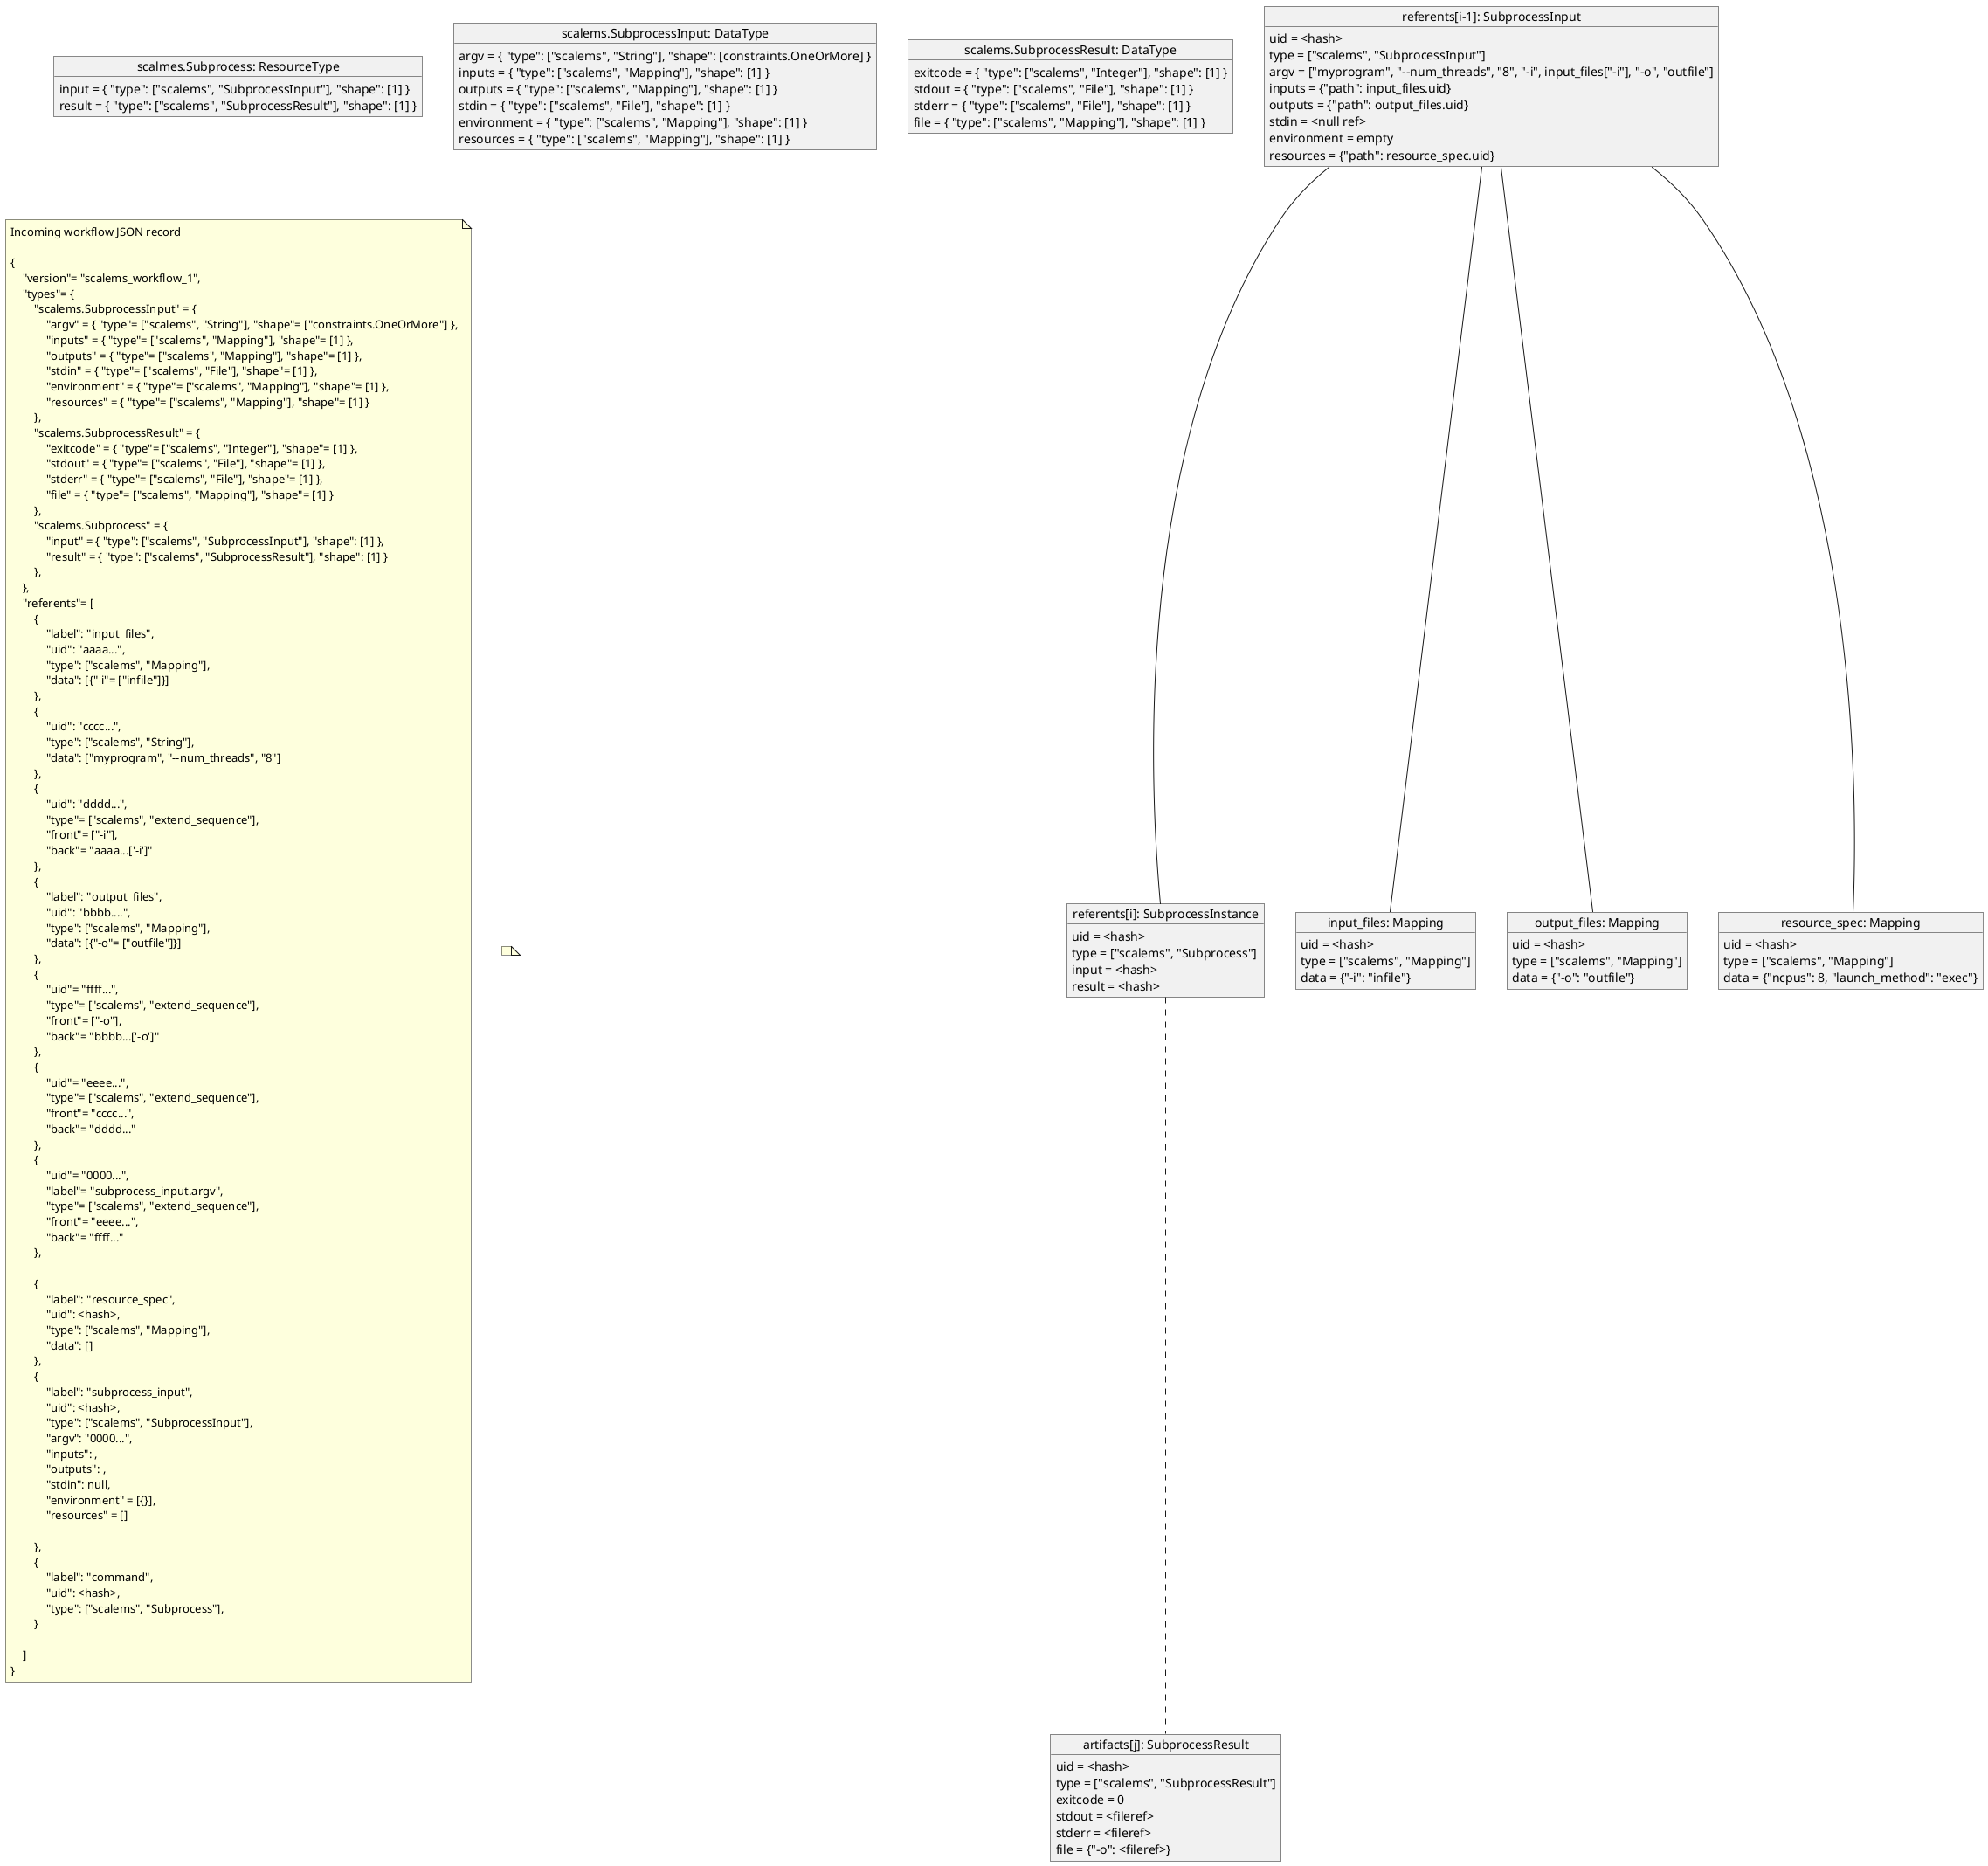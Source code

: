 'WIP: Represent a command line task with more complicated dependency relationships.
@startuml

object "referents[i]: SubprocessInstance" as instance
instance : uid = <hash>
instance : type = ["scalems", "Subprocess"]
instance : input = <hash>
instance : result = <hash>

object "referents[i-1]: SubprocessInput" as input
input : uid = <hash>
input : type = ["scalems", "SubprocessInput"]
input : argv = ["myprogram", "--num_threads", "8", "-i", input_files["-i"], "-o", "outfile"]
input : inputs = {"path": input_files.uid}
input : outputs = {"path": output_files.uid}
input : stdin = <null ref>
input : environment = empty
input : resources = {"path": resource_spec.uid}

object "artifacts[j]: SubprocessResult" as result
result : uid = <hash>
result : type = ["scalems", "SubprocessResult"]
result : exitcode = 0
result : stdout = <fileref>
result : stderr = <fileref>
result : file = {"-o": <fileref>}

object "input_files: Mapping" as input_files
input_files : uid = <hash>
input_files : type = ["scalems", "Mapping"]
input_files : data = {"-i": "infile"}

object "output_files: Mapping" as output_files
output_files : uid = <hash>
output_files : type = ["scalems", "Mapping"]
output_files : data = {"-o": "outfile"}

object "resource_spec: Mapping" as resources
resources : uid = <hash>
resources : type = ["scalems", "Mapping"]
resources : data = {"ncpus": 8, "launch_method": "exec"}

input -- instance
instance .. result
input -- input_files
input -- output_files
input -- resources

object "scalmes.Subprocess: ResourceType" as subprocesstype
subprocesstype : input = { "type": ["scalems", "SubprocessInput"], "shape": [1] }
subprocesstype : result = { "type": ["scalems", "SubprocessResult"], "shape": [1] }

object "scalems.SubprocessInput: DataType" as input_type
input_type : argv = { "type": ["scalems", "String"], "shape": [constraints.OneOrMore] }
input_type : inputs = { "type": ["scalems", "Mapping"], "shape": [1] }
input_type : outputs = { "type": ["scalems", "Mapping"], "shape": [1] }
input_type : stdin = { "type": ["scalems", "File"], "shape": [1] }
input_type : environment = { "type": ["scalems", "Mapping"], "shape": [1] }
input_type : resources = { "type": ["scalems", "Mapping"], "shape": [1] }

object "scalems.SubprocessResult: DataType" as result_type
result_type : exitcode = { "type": ["scalems", "Integer"], "shape": [1] }
result_type : stdout = { "type": ["scalems", "File"], "shape": [1] }
result_type : stderr = { "type": ["scalems", "File"], "shape": [1] }
result_type : file = { "type": ["scalems", "Mapping"], "shape": [1] }


note as N1
Incoming workflow JSON record

{
    "version"= "scalems_workflow_1",
    "types"= {
        "scalems.SubprocessInput" = {
            "argv" = { "type"= ["scalems", "String"], "shape"= ["constraints.OneOrMore"] },
            "inputs" = { "type"= ["scalems", "Mapping"], "shape"= [1] },
            "outputs" = { "type"= ["scalems", "Mapping"], "shape"= [1] },
            "stdin" = { "type"= ["scalems", "File"], "shape"= [1] },
            "environment" = { "type"= ["scalems", "Mapping"], "shape"= [1] },
            "resources" = { "type"= ["scalems", "Mapping"], "shape"= [1] }
        },
        "scalems.SubprocessResult" = {
            "exitcode" = { "type"= ["scalems", "Integer"], "shape"= [1] },
            "stdout" = { "type"= ["scalems", "File"], "shape"= [1] },
            "stderr" = { "type"= ["scalems", "File"], "shape"= [1] },
            "file" = { "type"= ["scalems", "Mapping"], "shape"= [1] }
        },
        "scalems.Subprocess" = {
            "input" = { "type": ["scalems", "SubprocessInput"], "shape": [1] },
            "result" = { "type": ["scalems", "SubprocessResult"], "shape": [1] }
        },
    },
    "referents"= [
        {
            "label": "input_files",
            "uid": "aaaa...",
            "type": ["scalems", "Mapping"],
            "data": [{"-i"= ["infile"]}]
        },
        {
            "uid": "cccc...",
            "type": ["scalems", "String"],
            "data": ["myprogram", "--num_threads", "8"]
        },
        {
            "uid": "dddd...",
            "type"= ["scalems", "extend_sequence"],
            "front"= ["-i"],
            "back"= "aaaa...['-i']"
        },
        {
            "label": "output_files",
            "uid": "bbbb....",
            "type": ["scalems", "Mapping"],
            "data": [{"-o"= ["outfile"]}]
        },
        {
            "uid"= "ffff...",
            "type"= ["scalems", "extend_sequence"],
            "front"= ["-o"],
            "back"= "bbbb...['-o']"
        },
        {
            "uid"= "eeee...",
            "type"= ["scalems", "extend_sequence"],
            "front"= "cccc...",
            "back"= "dddd..."
        },
        {
            "uid"= "0000...",
            "label"= "subprocess_input.argv",
            "type"= ["scalems", "extend_sequence"],
            "front"= "eeee...",
            "back"= "ffff..."
        },

        {
            "label": "resource_spec",
            "uid": <hash>,
            "type": ["scalems", "Mapping"],
            "data": []
        },
        {
            "label": "subprocess_input",
            "uid": <hash>,
            "type": ["scalems", "SubprocessInput"],
            "argv": "0000...",
            "inputs": ,
            "outputs": ,
            "stdin": null,
            "environment" = [{}],
            "resources" = []

        },
        {
            "label": "command",
            "uid": <hash>,
            "type": ["scalems", "Subprocess"],
        }

    ]
}
end note

note as N2
end note

@enduml